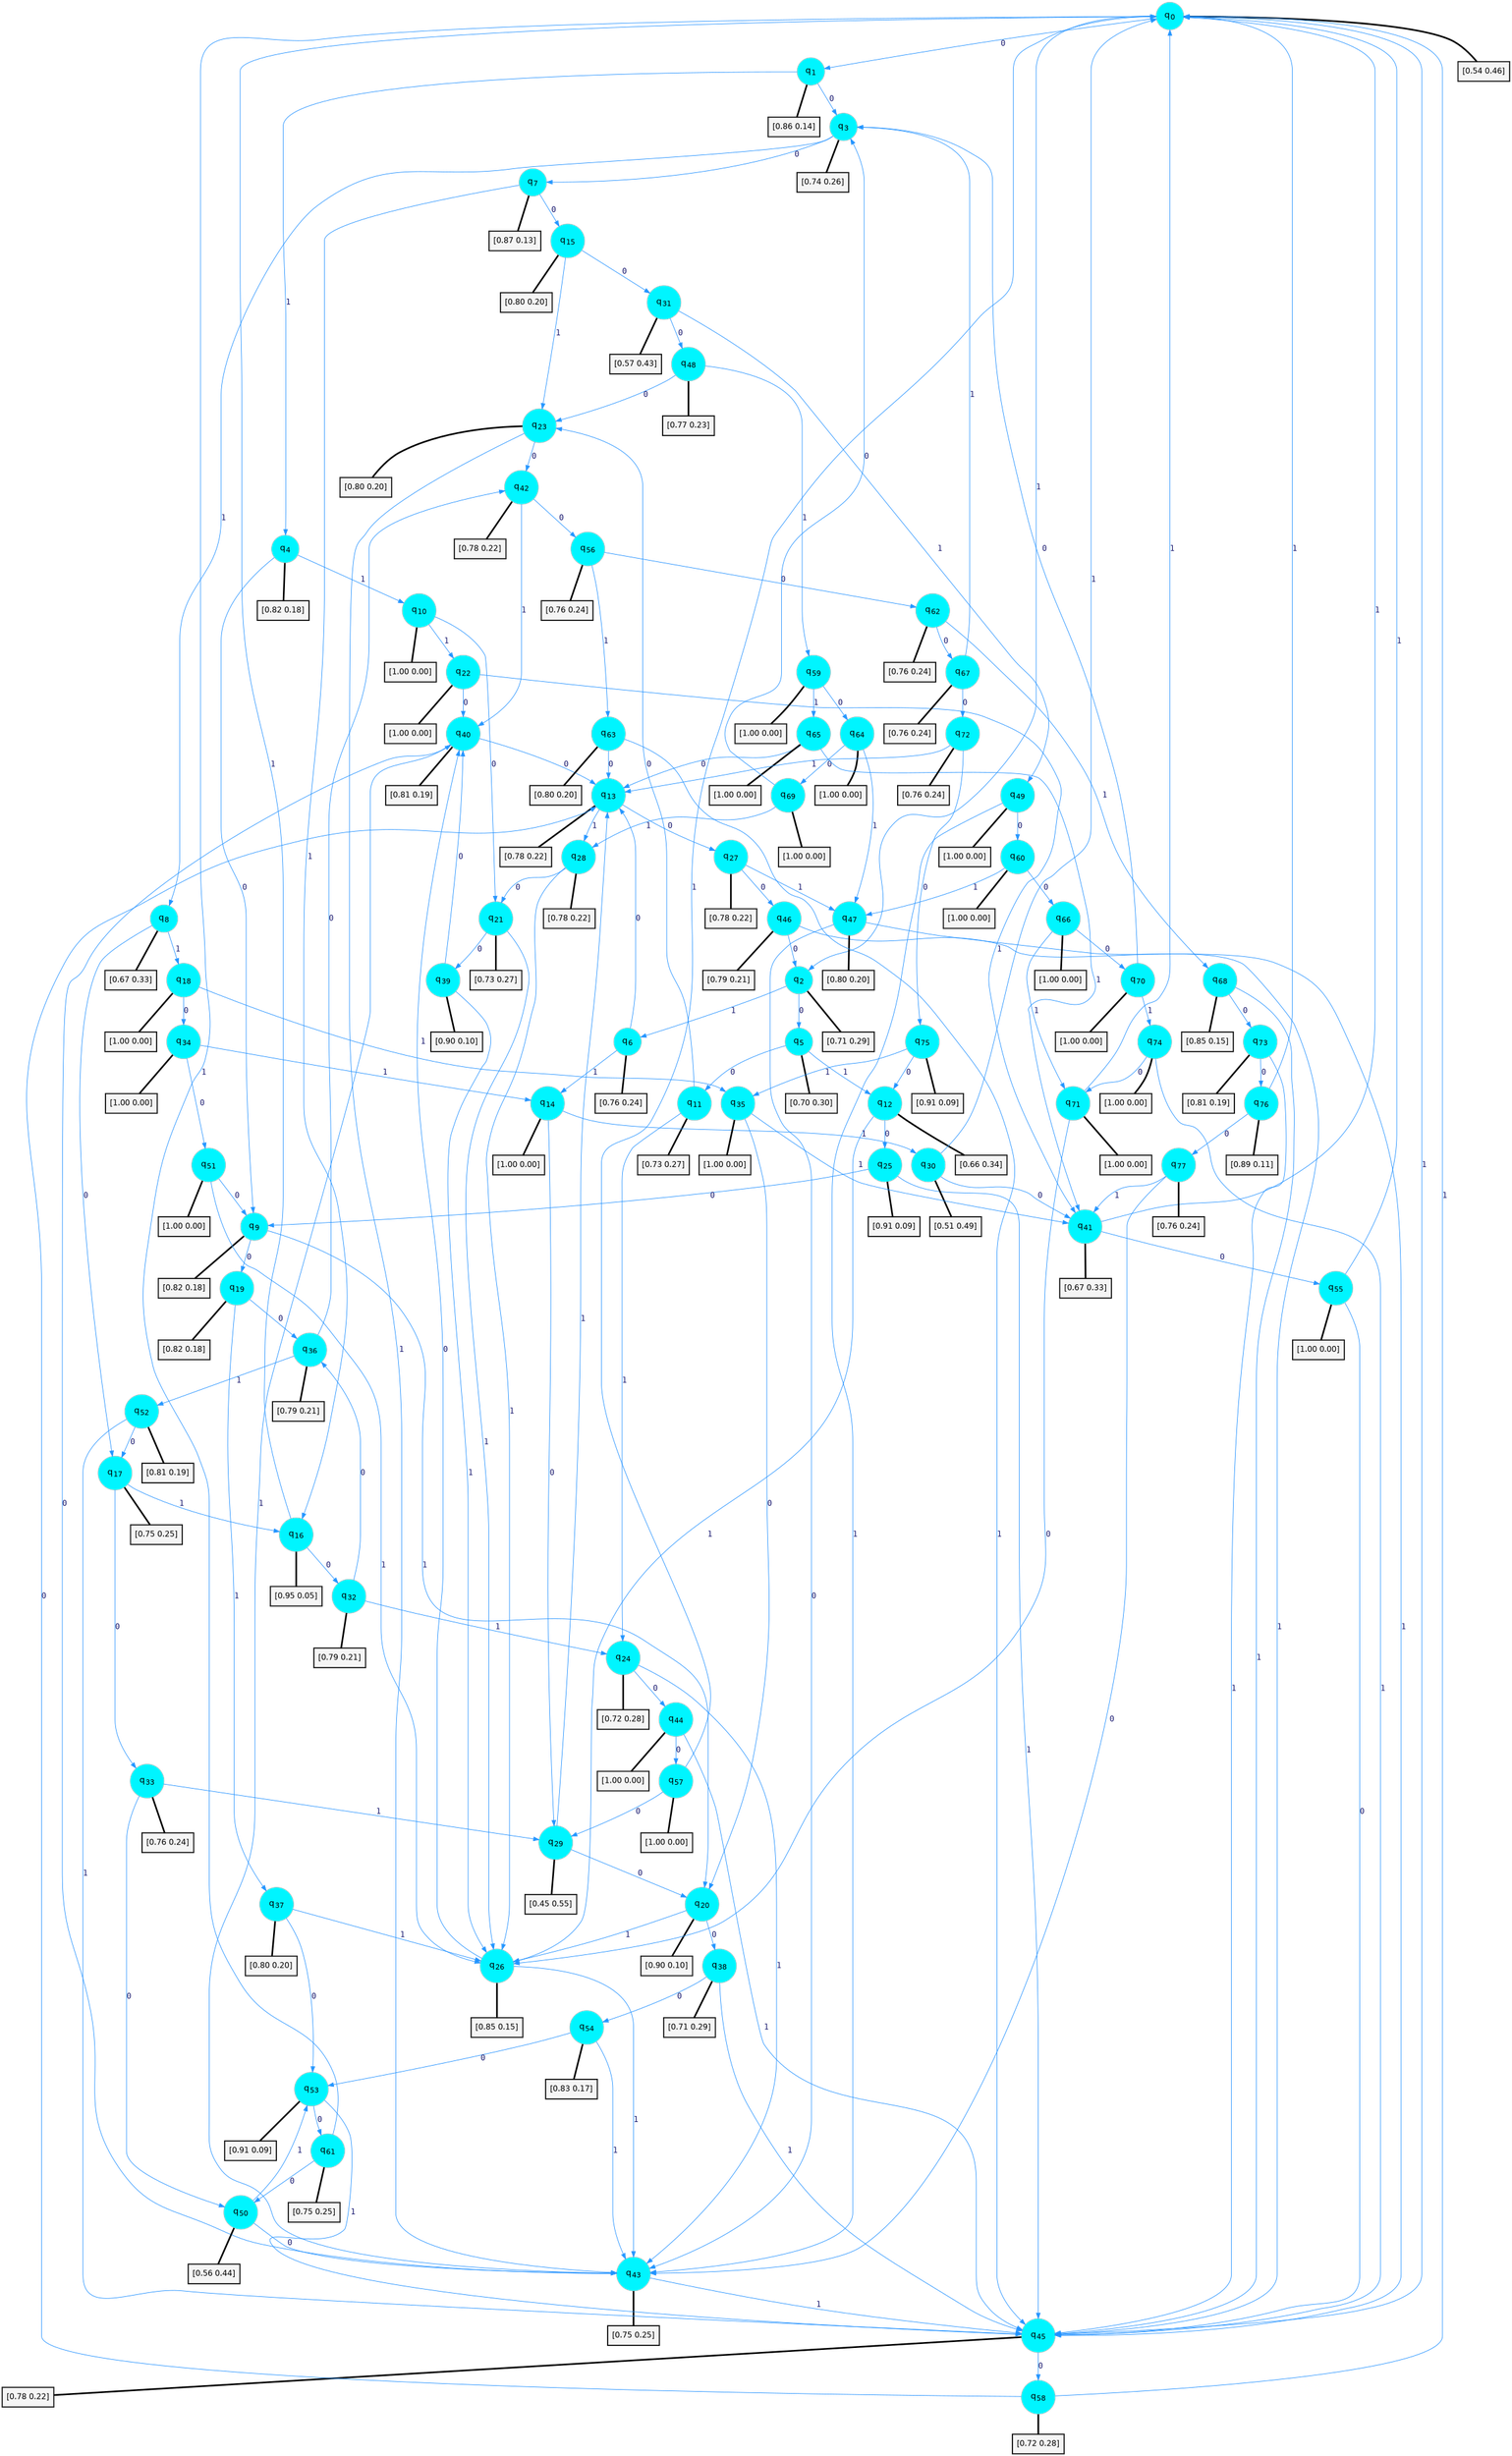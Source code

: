digraph G {
graph [
bgcolor=transparent, dpi=300, rankdir=TD, size="40,25"];
node [
color=gray, fillcolor=turquoise1, fontcolor=black, fontname=Helvetica, fontsize=16, fontweight=bold, shape=circle, style=filled];
edge [
arrowsize=1, color=dodgerblue1, fontcolor=midnightblue, fontname=courier, fontweight=bold, penwidth=1, style=solid, weight=20];
0[label=<q<SUB>0</SUB>>];
1[label=<q<SUB>1</SUB>>];
2[label=<q<SUB>2</SUB>>];
3[label=<q<SUB>3</SUB>>];
4[label=<q<SUB>4</SUB>>];
5[label=<q<SUB>5</SUB>>];
6[label=<q<SUB>6</SUB>>];
7[label=<q<SUB>7</SUB>>];
8[label=<q<SUB>8</SUB>>];
9[label=<q<SUB>9</SUB>>];
10[label=<q<SUB>10</SUB>>];
11[label=<q<SUB>11</SUB>>];
12[label=<q<SUB>12</SUB>>];
13[label=<q<SUB>13</SUB>>];
14[label=<q<SUB>14</SUB>>];
15[label=<q<SUB>15</SUB>>];
16[label=<q<SUB>16</SUB>>];
17[label=<q<SUB>17</SUB>>];
18[label=<q<SUB>18</SUB>>];
19[label=<q<SUB>19</SUB>>];
20[label=<q<SUB>20</SUB>>];
21[label=<q<SUB>21</SUB>>];
22[label=<q<SUB>22</SUB>>];
23[label=<q<SUB>23</SUB>>];
24[label=<q<SUB>24</SUB>>];
25[label=<q<SUB>25</SUB>>];
26[label=<q<SUB>26</SUB>>];
27[label=<q<SUB>27</SUB>>];
28[label=<q<SUB>28</SUB>>];
29[label=<q<SUB>29</SUB>>];
30[label=<q<SUB>30</SUB>>];
31[label=<q<SUB>31</SUB>>];
32[label=<q<SUB>32</SUB>>];
33[label=<q<SUB>33</SUB>>];
34[label=<q<SUB>34</SUB>>];
35[label=<q<SUB>35</SUB>>];
36[label=<q<SUB>36</SUB>>];
37[label=<q<SUB>37</SUB>>];
38[label=<q<SUB>38</SUB>>];
39[label=<q<SUB>39</SUB>>];
40[label=<q<SUB>40</SUB>>];
41[label=<q<SUB>41</SUB>>];
42[label=<q<SUB>42</SUB>>];
43[label=<q<SUB>43</SUB>>];
44[label=<q<SUB>44</SUB>>];
45[label=<q<SUB>45</SUB>>];
46[label=<q<SUB>46</SUB>>];
47[label=<q<SUB>47</SUB>>];
48[label=<q<SUB>48</SUB>>];
49[label=<q<SUB>49</SUB>>];
50[label=<q<SUB>50</SUB>>];
51[label=<q<SUB>51</SUB>>];
52[label=<q<SUB>52</SUB>>];
53[label=<q<SUB>53</SUB>>];
54[label=<q<SUB>54</SUB>>];
55[label=<q<SUB>55</SUB>>];
56[label=<q<SUB>56</SUB>>];
57[label=<q<SUB>57</SUB>>];
58[label=<q<SUB>58</SUB>>];
59[label=<q<SUB>59</SUB>>];
60[label=<q<SUB>60</SUB>>];
61[label=<q<SUB>61</SUB>>];
62[label=<q<SUB>62</SUB>>];
63[label=<q<SUB>63</SUB>>];
64[label=<q<SUB>64</SUB>>];
65[label=<q<SUB>65</SUB>>];
66[label=<q<SUB>66</SUB>>];
67[label=<q<SUB>67</SUB>>];
68[label=<q<SUB>68</SUB>>];
69[label=<q<SUB>69</SUB>>];
70[label=<q<SUB>70</SUB>>];
71[label=<q<SUB>71</SUB>>];
72[label=<q<SUB>72</SUB>>];
73[label=<q<SUB>73</SUB>>];
74[label=<q<SUB>74</SUB>>];
75[label=<q<SUB>75</SUB>>];
76[label=<q<SUB>76</SUB>>];
77[label=<q<SUB>77</SUB>>];
78[label="[0.54 0.46]", shape=box,fontcolor=black, fontname=Helvetica, fontsize=14, penwidth=2, fillcolor=whitesmoke,color=black];
79[label="[0.86 0.14]", shape=box,fontcolor=black, fontname=Helvetica, fontsize=14, penwidth=2, fillcolor=whitesmoke,color=black];
80[label="[0.71 0.29]", shape=box,fontcolor=black, fontname=Helvetica, fontsize=14, penwidth=2, fillcolor=whitesmoke,color=black];
81[label="[0.74 0.26]", shape=box,fontcolor=black, fontname=Helvetica, fontsize=14, penwidth=2, fillcolor=whitesmoke,color=black];
82[label="[0.82 0.18]", shape=box,fontcolor=black, fontname=Helvetica, fontsize=14, penwidth=2, fillcolor=whitesmoke,color=black];
83[label="[0.70 0.30]", shape=box,fontcolor=black, fontname=Helvetica, fontsize=14, penwidth=2, fillcolor=whitesmoke,color=black];
84[label="[0.76 0.24]", shape=box,fontcolor=black, fontname=Helvetica, fontsize=14, penwidth=2, fillcolor=whitesmoke,color=black];
85[label="[0.87 0.13]", shape=box,fontcolor=black, fontname=Helvetica, fontsize=14, penwidth=2, fillcolor=whitesmoke,color=black];
86[label="[0.67 0.33]", shape=box,fontcolor=black, fontname=Helvetica, fontsize=14, penwidth=2, fillcolor=whitesmoke,color=black];
87[label="[0.82 0.18]", shape=box,fontcolor=black, fontname=Helvetica, fontsize=14, penwidth=2, fillcolor=whitesmoke,color=black];
88[label="[1.00 0.00]", shape=box,fontcolor=black, fontname=Helvetica, fontsize=14, penwidth=2, fillcolor=whitesmoke,color=black];
89[label="[0.73 0.27]", shape=box,fontcolor=black, fontname=Helvetica, fontsize=14, penwidth=2, fillcolor=whitesmoke,color=black];
90[label="[0.66 0.34]", shape=box,fontcolor=black, fontname=Helvetica, fontsize=14, penwidth=2, fillcolor=whitesmoke,color=black];
91[label="[0.78 0.22]", shape=box,fontcolor=black, fontname=Helvetica, fontsize=14, penwidth=2, fillcolor=whitesmoke,color=black];
92[label="[1.00 0.00]", shape=box,fontcolor=black, fontname=Helvetica, fontsize=14, penwidth=2, fillcolor=whitesmoke,color=black];
93[label="[0.80 0.20]", shape=box,fontcolor=black, fontname=Helvetica, fontsize=14, penwidth=2, fillcolor=whitesmoke,color=black];
94[label="[0.95 0.05]", shape=box,fontcolor=black, fontname=Helvetica, fontsize=14, penwidth=2, fillcolor=whitesmoke,color=black];
95[label="[0.75 0.25]", shape=box,fontcolor=black, fontname=Helvetica, fontsize=14, penwidth=2, fillcolor=whitesmoke,color=black];
96[label="[1.00 0.00]", shape=box,fontcolor=black, fontname=Helvetica, fontsize=14, penwidth=2, fillcolor=whitesmoke,color=black];
97[label="[0.82 0.18]", shape=box,fontcolor=black, fontname=Helvetica, fontsize=14, penwidth=2, fillcolor=whitesmoke,color=black];
98[label="[0.90 0.10]", shape=box,fontcolor=black, fontname=Helvetica, fontsize=14, penwidth=2, fillcolor=whitesmoke,color=black];
99[label="[0.73 0.27]", shape=box,fontcolor=black, fontname=Helvetica, fontsize=14, penwidth=2, fillcolor=whitesmoke,color=black];
100[label="[1.00 0.00]", shape=box,fontcolor=black, fontname=Helvetica, fontsize=14, penwidth=2, fillcolor=whitesmoke,color=black];
101[label="[0.80 0.20]", shape=box,fontcolor=black, fontname=Helvetica, fontsize=14, penwidth=2, fillcolor=whitesmoke,color=black];
102[label="[0.72 0.28]", shape=box,fontcolor=black, fontname=Helvetica, fontsize=14, penwidth=2, fillcolor=whitesmoke,color=black];
103[label="[0.91 0.09]", shape=box,fontcolor=black, fontname=Helvetica, fontsize=14, penwidth=2, fillcolor=whitesmoke,color=black];
104[label="[0.85 0.15]", shape=box,fontcolor=black, fontname=Helvetica, fontsize=14, penwidth=2, fillcolor=whitesmoke,color=black];
105[label="[0.78 0.22]", shape=box,fontcolor=black, fontname=Helvetica, fontsize=14, penwidth=2, fillcolor=whitesmoke,color=black];
106[label="[0.78 0.22]", shape=box,fontcolor=black, fontname=Helvetica, fontsize=14, penwidth=2, fillcolor=whitesmoke,color=black];
107[label="[0.45 0.55]", shape=box,fontcolor=black, fontname=Helvetica, fontsize=14, penwidth=2, fillcolor=whitesmoke,color=black];
108[label="[0.51 0.49]", shape=box,fontcolor=black, fontname=Helvetica, fontsize=14, penwidth=2, fillcolor=whitesmoke,color=black];
109[label="[0.57 0.43]", shape=box,fontcolor=black, fontname=Helvetica, fontsize=14, penwidth=2, fillcolor=whitesmoke,color=black];
110[label="[0.79 0.21]", shape=box,fontcolor=black, fontname=Helvetica, fontsize=14, penwidth=2, fillcolor=whitesmoke,color=black];
111[label="[0.76 0.24]", shape=box,fontcolor=black, fontname=Helvetica, fontsize=14, penwidth=2, fillcolor=whitesmoke,color=black];
112[label="[1.00 0.00]", shape=box,fontcolor=black, fontname=Helvetica, fontsize=14, penwidth=2, fillcolor=whitesmoke,color=black];
113[label="[1.00 0.00]", shape=box,fontcolor=black, fontname=Helvetica, fontsize=14, penwidth=2, fillcolor=whitesmoke,color=black];
114[label="[0.79 0.21]", shape=box,fontcolor=black, fontname=Helvetica, fontsize=14, penwidth=2, fillcolor=whitesmoke,color=black];
115[label="[0.80 0.20]", shape=box,fontcolor=black, fontname=Helvetica, fontsize=14, penwidth=2, fillcolor=whitesmoke,color=black];
116[label="[0.71 0.29]", shape=box,fontcolor=black, fontname=Helvetica, fontsize=14, penwidth=2, fillcolor=whitesmoke,color=black];
117[label="[0.90 0.10]", shape=box,fontcolor=black, fontname=Helvetica, fontsize=14, penwidth=2, fillcolor=whitesmoke,color=black];
118[label="[0.81 0.19]", shape=box,fontcolor=black, fontname=Helvetica, fontsize=14, penwidth=2, fillcolor=whitesmoke,color=black];
119[label="[0.67 0.33]", shape=box,fontcolor=black, fontname=Helvetica, fontsize=14, penwidth=2, fillcolor=whitesmoke,color=black];
120[label="[0.78 0.22]", shape=box,fontcolor=black, fontname=Helvetica, fontsize=14, penwidth=2, fillcolor=whitesmoke,color=black];
121[label="[0.75 0.25]", shape=box,fontcolor=black, fontname=Helvetica, fontsize=14, penwidth=2, fillcolor=whitesmoke,color=black];
122[label="[1.00 0.00]", shape=box,fontcolor=black, fontname=Helvetica, fontsize=14, penwidth=2, fillcolor=whitesmoke,color=black];
123[label="[0.78 0.22]", shape=box,fontcolor=black, fontname=Helvetica, fontsize=14, penwidth=2, fillcolor=whitesmoke,color=black];
124[label="[0.79 0.21]", shape=box,fontcolor=black, fontname=Helvetica, fontsize=14, penwidth=2, fillcolor=whitesmoke,color=black];
125[label="[0.80 0.20]", shape=box,fontcolor=black, fontname=Helvetica, fontsize=14, penwidth=2, fillcolor=whitesmoke,color=black];
126[label="[0.77 0.23]", shape=box,fontcolor=black, fontname=Helvetica, fontsize=14, penwidth=2, fillcolor=whitesmoke,color=black];
127[label="[1.00 0.00]", shape=box,fontcolor=black, fontname=Helvetica, fontsize=14, penwidth=2, fillcolor=whitesmoke,color=black];
128[label="[0.56 0.44]", shape=box,fontcolor=black, fontname=Helvetica, fontsize=14, penwidth=2, fillcolor=whitesmoke,color=black];
129[label="[1.00 0.00]", shape=box,fontcolor=black, fontname=Helvetica, fontsize=14, penwidth=2, fillcolor=whitesmoke,color=black];
130[label="[0.81 0.19]", shape=box,fontcolor=black, fontname=Helvetica, fontsize=14, penwidth=2, fillcolor=whitesmoke,color=black];
131[label="[0.91 0.09]", shape=box,fontcolor=black, fontname=Helvetica, fontsize=14, penwidth=2, fillcolor=whitesmoke,color=black];
132[label="[0.83 0.17]", shape=box,fontcolor=black, fontname=Helvetica, fontsize=14, penwidth=2, fillcolor=whitesmoke,color=black];
133[label="[1.00 0.00]", shape=box,fontcolor=black, fontname=Helvetica, fontsize=14, penwidth=2, fillcolor=whitesmoke,color=black];
134[label="[0.76 0.24]", shape=box,fontcolor=black, fontname=Helvetica, fontsize=14, penwidth=2, fillcolor=whitesmoke,color=black];
135[label="[1.00 0.00]", shape=box,fontcolor=black, fontname=Helvetica, fontsize=14, penwidth=2, fillcolor=whitesmoke,color=black];
136[label="[0.72 0.28]", shape=box,fontcolor=black, fontname=Helvetica, fontsize=14, penwidth=2, fillcolor=whitesmoke,color=black];
137[label="[1.00 0.00]", shape=box,fontcolor=black, fontname=Helvetica, fontsize=14, penwidth=2, fillcolor=whitesmoke,color=black];
138[label="[1.00 0.00]", shape=box,fontcolor=black, fontname=Helvetica, fontsize=14, penwidth=2, fillcolor=whitesmoke,color=black];
139[label="[0.75 0.25]", shape=box,fontcolor=black, fontname=Helvetica, fontsize=14, penwidth=2, fillcolor=whitesmoke,color=black];
140[label="[0.76 0.24]", shape=box,fontcolor=black, fontname=Helvetica, fontsize=14, penwidth=2, fillcolor=whitesmoke,color=black];
141[label="[0.80 0.20]", shape=box,fontcolor=black, fontname=Helvetica, fontsize=14, penwidth=2, fillcolor=whitesmoke,color=black];
142[label="[1.00 0.00]", shape=box,fontcolor=black, fontname=Helvetica, fontsize=14, penwidth=2, fillcolor=whitesmoke,color=black];
143[label="[1.00 0.00]", shape=box,fontcolor=black, fontname=Helvetica, fontsize=14, penwidth=2, fillcolor=whitesmoke,color=black];
144[label="[1.00 0.00]", shape=box,fontcolor=black, fontname=Helvetica, fontsize=14, penwidth=2, fillcolor=whitesmoke,color=black];
145[label="[0.76 0.24]", shape=box,fontcolor=black, fontname=Helvetica, fontsize=14, penwidth=2, fillcolor=whitesmoke,color=black];
146[label="[0.85 0.15]", shape=box,fontcolor=black, fontname=Helvetica, fontsize=14, penwidth=2, fillcolor=whitesmoke,color=black];
147[label="[1.00 0.00]", shape=box,fontcolor=black, fontname=Helvetica, fontsize=14, penwidth=2, fillcolor=whitesmoke,color=black];
148[label="[1.00 0.00]", shape=box,fontcolor=black, fontname=Helvetica, fontsize=14, penwidth=2, fillcolor=whitesmoke,color=black];
149[label="[1.00 0.00]", shape=box,fontcolor=black, fontname=Helvetica, fontsize=14, penwidth=2, fillcolor=whitesmoke,color=black];
150[label="[0.76 0.24]", shape=box,fontcolor=black, fontname=Helvetica, fontsize=14, penwidth=2, fillcolor=whitesmoke,color=black];
151[label="[0.81 0.19]", shape=box,fontcolor=black, fontname=Helvetica, fontsize=14, penwidth=2, fillcolor=whitesmoke,color=black];
152[label="[1.00 0.00]", shape=box,fontcolor=black, fontname=Helvetica, fontsize=14, penwidth=2, fillcolor=whitesmoke,color=black];
153[label="[0.91 0.09]", shape=box,fontcolor=black, fontname=Helvetica, fontsize=14, penwidth=2, fillcolor=whitesmoke,color=black];
154[label="[0.89 0.11]", shape=box,fontcolor=black, fontname=Helvetica, fontsize=14, penwidth=2, fillcolor=whitesmoke,color=black];
155[label="[0.76 0.24]", shape=box,fontcolor=black, fontname=Helvetica, fontsize=14, penwidth=2, fillcolor=whitesmoke,color=black];
0->1 [label=0];
0->2 [label=1];
0->78 [arrowhead=none, penwidth=3,color=black];
1->3 [label=0];
1->4 [label=1];
1->79 [arrowhead=none, penwidth=3,color=black];
2->5 [label=0];
2->6 [label=1];
2->80 [arrowhead=none, penwidth=3,color=black];
3->7 [label=0];
3->8 [label=1];
3->81 [arrowhead=none, penwidth=3,color=black];
4->9 [label=0];
4->10 [label=1];
4->82 [arrowhead=none, penwidth=3,color=black];
5->11 [label=0];
5->12 [label=1];
5->83 [arrowhead=none, penwidth=3,color=black];
6->13 [label=0];
6->14 [label=1];
6->84 [arrowhead=none, penwidth=3,color=black];
7->15 [label=0];
7->16 [label=1];
7->85 [arrowhead=none, penwidth=3,color=black];
8->17 [label=0];
8->18 [label=1];
8->86 [arrowhead=none, penwidth=3,color=black];
9->19 [label=0];
9->20 [label=1];
9->87 [arrowhead=none, penwidth=3,color=black];
10->21 [label=0];
10->22 [label=1];
10->88 [arrowhead=none, penwidth=3,color=black];
11->23 [label=0];
11->24 [label=1];
11->89 [arrowhead=none, penwidth=3,color=black];
12->25 [label=0];
12->26 [label=1];
12->90 [arrowhead=none, penwidth=3,color=black];
13->27 [label=0];
13->28 [label=1];
13->91 [arrowhead=none, penwidth=3,color=black];
14->29 [label=0];
14->30 [label=1];
14->92 [arrowhead=none, penwidth=3,color=black];
15->31 [label=0];
15->23 [label=1];
15->93 [arrowhead=none, penwidth=3,color=black];
16->32 [label=0];
16->0 [label=1];
16->94 [arrowhead=none, penwidth=3,color=black];
17->33 [label=0];
17->16 [label=1];
17->95 [arrowhead=none, penwidth=3,color=black];
18->34 [label=0];
18->35 [label=1];
18->96 [arrowhead=none, penwidth=3,color=black];
19->36 [label=0];
19->37 [label=1];
19->97 [arrowhead=none, penwidth=3,color=black];
20->38 [label=0];
20->26 [label=1];
20->98 [arrowhead=none, penwidth=3,color=black];
21->39 [label=0];
21->26 [label=1];
21->99 [arrowhead=none, penwidth=3,color=black];
22->40 [label=0];
22->41 [label=1];
22->100 [arrowhead=none, penwidth=3,color=black];
23->42 [label=0];
23->43 [label=1];
23->101 [arrowhead=none, penwidth=3,color=black];
24->44 [label=0];
24->43 [label=1];
24->102 [arrowhead=none, penwidth=3,color=black];
25->9 [label=0];
25->45 [label=1];
25->103 [arrowhead=none, penwidth=3,color=black];
26->40 [label=0];
26->43 [label=1];
26->104 [arrowhead=none, penwidth=3,color=black];
27->46 [label=0];
27->47 [label=1];
27->105 [arrowhead=none, penwidth=3,color=black];
28->21 [label=0];
28->26 [label=1];
28->106 [arrowhead=none, penwidth=3,color=black];
29->20 [label=0];
29->13 [label=1];
29->107 [arrowhead=none, penwidth=3,color=black];
30->41 [label=0];
30->0 [label=1];
30->108 [arrowhead=none, penwidth=3,color=black];
31->48 [label=0];
31->49 [label=1];
31->109 [arrowhead=none, penwidth=3,color=black];
32->36 [label=0];
32->24 [label=1];
32->110 [arrowhead=none, penwidth=3,color=black];
33->50 [label=0];
33->29 [label=1];
33->111 [arrowhead=none, penwidth=3,color=black];
34->51 [label=0];
34->14 [label=1];
34->112 [arrowhead=none, penwidth=3,color=black];
35->20 [label=0];
35->41 [label=1];
35->113 [arrowhead=none, penwidth=3,color=black];
36->42 [label=0];
36->52 [label=1];
36->114 [arrowhead=none, penwidth=3,color=black];
37->53 [label=0];
37->26 [label=1];
37->115 [arrowhead=none, penwidth=3,color=black];
38->54 [label=0];
38->45 [label=1];
38->116 [arrowhead=none, penwidth=3,color=black];
39->40 [label=0];
39->26 [label=1];
39->117 [arrowhead=none, penwidth=3,color=black];
40->13 [label=0];
40->43 [label=1];
40->118 [arrowhead=none, penwidth=3,color=black];
41->55 [label=0];
41->0 [label=1];
41->119 [arrowhead=none, penwidth=3,color=black];
42->56 [label=0];
42->40 [label=1];
42->120 [arrowhead=none, penwidth=3,color=black];
43->40 [label=0];
43->45 [label=1];
43->121 [arrowhead=none, penwidth=3,color=black];
44->57 [label=0];
44->45 [label=1];
44->122 [arrowhead=none, penwidth=3,color=black];
45->58 [label=0];
45->0 [label=1];
45->123 [arrowhead=none, penwidth=3,color=black];
46->2 [label=0];
46->45 [label=1];
46->124 [arrowhead=none, penwidth=3,color=black];
47->43 [label=0];
47->45 [label=1];
47->125 [arrowhead=none, penwidth=3,color=black];
48->23 [label=0];
48->59 [label=1];
48->126 [arrowhead=none, penwidth=3,color=black];
49->60 [label=0];
49->43 [label=1];
49->127 [arrowhead=none, penwidth=3,color=black];
50->43 [label=0];
50->53 [label=1];
50->128 [arrowhead=none, penwidth=3,color=black];
51->9 [label=0];
51->26 [label=1];
51->129 [arrowhead=none, penwidth=3,color=black];
52->17 [label=0];
52->45 [label=1];
52->130 [arrowhead=none, penwidth=3,color=black];
53->61 [label=0];
53->45 [label=1];
53->131 [arrowhead=none, penwidth=3,color=black];
54->53 [label=0];
54->43 [label=1];
54->132 [arrowhead=none, penwidth=3,color=black];
55->45 [label=0];
55->0 [label=1];
55->133 [arrowhead=none, penwidth=3,color=black];
56->62 [label=0];
56->63 [label=1];
56->134 [arrowhead=none, penwidth=3,color=black];
57->29 [label=0];
57->0 [label=1];
57->135 [arrowhead=none, penwidth=3,color=black];
58->13 [label=0];
58->0 [label=1];
58->136 [arrowhead=none, penwidth=3,color=black];
59->64 [label=0];
59->65 [label=1];
59->137 [arrowhead=none, penwidth=3,color=black];
60->66 [label=0];
60->47 [label=1];
60->138 [arrowhead=none, penwidth=3,color=black];
61->50 [label=0];
61->0 [label=1];
61->139 [arrowhead=none, penwidth=3,color=black];
62->67 [label=0];
62->68 [label=1];
62->140 [arrowhead=none, penwidth=3,color=black];
63->13 [label=0];
63->45 [label=1];
63->141 [arrowhead=none, penwidth=3,color=black];
64->69 [label=0];
64->47 [label=1];
64->142 [arrowhead=none, penwidth=3,color=black];
65->13 [label=0];
65->41 [label=1];
65->143 [arrowhead=none, penwidth=3,color=black];
66->70 [label=0];
66->71 [label=1];
66->144 [arrowhead=none, penwidth=3,color=black];
67->72 [label=0];
67->3 [label=1];
67->145 [arrowhead=none, penwidth=3,color=black];
68->73 [label=0];
68->45 [label=1];
68->146 [arrowhead=none, penwidth=3,color=black];
69->3 [label=0];
69->28 [label=1];
69->147 [arrowhead=none, penwidth=3,color=black];
70->3 [label=0];
70->74 [label=1];
70->148 [arrowhead=none, penwidth=3,color=black];
71->26 [label=0];
71->0 [label=1];
71->149 [arrowhead=none, penwidth=3,color=black];
72->75 [label=0];
72->13 [label=1];
72->150 [arrowhead=none, penwidth=3,color=black];
73->76 [label=0];
73->45 [label=1];
73->151 [arrowhead=none, penwidth=3,color=black];
74->71 [label=0];
74->45 [label=1];
74->152 [arrowhead=none, penwidth=3,color=black];
75->12 [label=0];
75->35 [label=1];
75->153 [arrowhead=none, penwidth=3,color=black];
76->77 [label=0];
76->0 [label=1];
76->154 [arrowhead=none, penwidth=3,color=black];
77->43 [label=0];
77->41 [label=1];
77->155 [arrowhead=none, penwidth=3,color=black];
}
